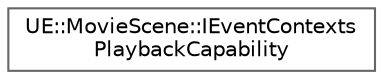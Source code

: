 digraph "Graphical Class Hierarchy"
{
 // INTERACTIVE_SVG=YES
 // LATEX_PDF_SIZE
  bgcolor="transparent";
  edge [fontname=Helvetica,fontsize=10,labelfontname=Helvetica,labelfontsize=10];
  node [fontname=Helvetica,fontsize=10,shape=box,height=0.2,width=0.4];
  rankdir="LR";
  Node0 [id="Node000000",label="UE::MovieScene::IEventContexts\lPlaybackCapability",height=0.2,width=0.4,color="grey40", fillcolor="white", style="filled",URL="$d7/d4e/structUE_1_1MovieScene_1_1IEventContextsPlaybackCapability.html",tooltip="Playback capability for controlling how events are triggered."];
}
